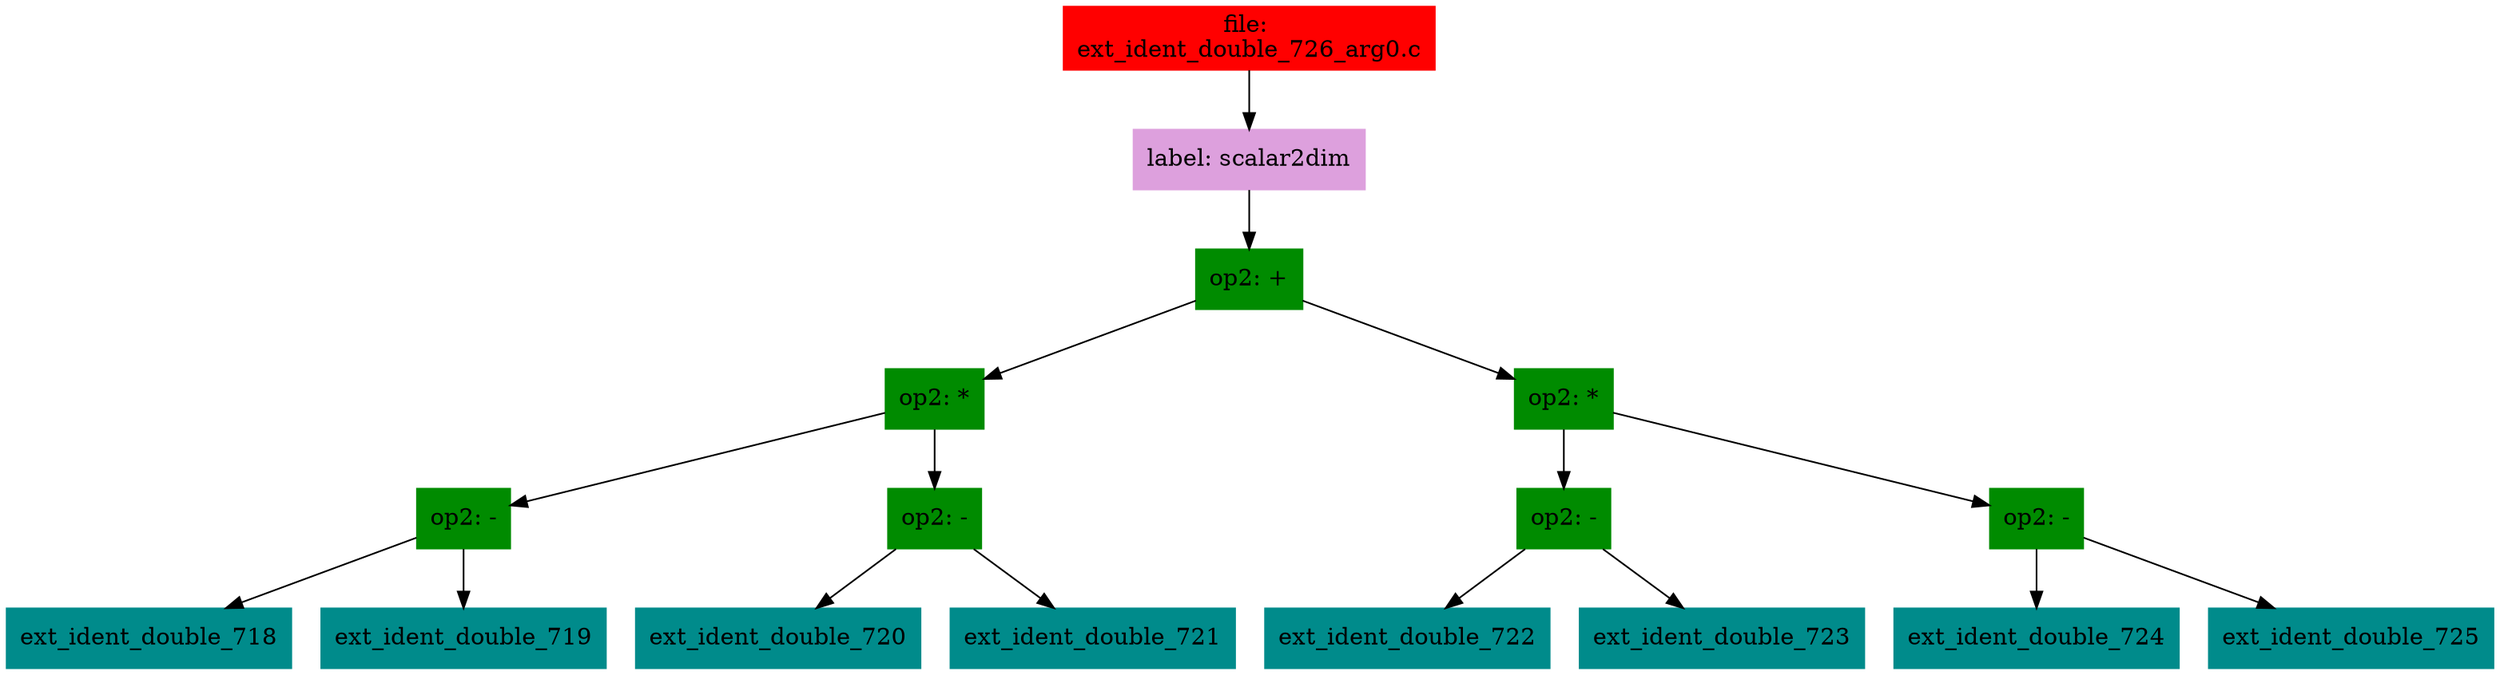 digraph G {
node [shape=box]

0 [label="file: 
ext_ident_double_726_arg0.c",color=red, style=filled]
1 [label="label: scalar2dim",color=plum, style=filled]
0 -> 1
2 [label="op2: +",color=green4, style=filled]
1 -> 2
3 [label="op2: *",color=green4, style=filled]
2 -> 3
4 [label="op2: -",color=green4, style=filled]
3 -> 4
5 [label="ext_ident_double_718",color=cyan4, style=filled]
4 -> 5
10 [label="ext_ident_double_719",color=cyan4, style=filled]
4 -> 10
15 [label="op2: -",color=green4, style=filled]
3 -> 15
16 [label="ext_ident_double_720",color=cyan4, style=filled]
15 -> 16
23 [label="ext_ident_double_721",color=cyan4, style=filled]
15 -> 23
30 [label="op2: *",color=green4, style=filled]
2 -> 30
31 [label="op2: -",color=green4, style=filled]
30 -> 31
32 [label="ext_ident_double_722",color=cyan4, style=filled]
31 -> 32
37 [label="ext_ident_double_723",color=cyan4, style=filled]
31 -> 37
42 [label="op2: -",color=green4, style=filled]
30 -> 42
43 [label="ext_ident_double_724",color=cyan4, style=filled]
42 -> 43
50 [label="ext_ident_double_725",color=cyan4, style=filled]
42 -> 50


}

